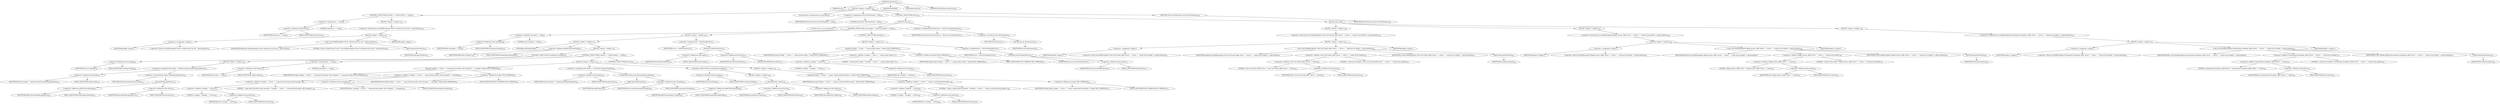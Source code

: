 digraph "getDriver" {  
"503" [label = <(METHOD,getDriver)<SUB>340</SUB>> ]
"46" [label = <(PARAM,this)<SUB>340</SUB>> ]
"504" [label = <(BLOCK,&lt;empty&gt;,&lt;empty&gt;)<SUB>340</SUB>> ]
"505" [label = <(CONTROL_STRUCTURE,if (driver == null),if (driver == null))<SUB>341</SUB>> ]
"506" [label = <(&lt;operator&gt;.equals,driver == null)<SUB>341</SUB>> ]
"507" [label = <(&lt;operator&gt;.fieldAccess,this.driver)<SUB>341</SUB>> ]
"508" [label = <(IDENTIFIER,this,driver == null)<SUB>341</SUB>> ]
"509" [label = <(FIELD_IDENTIFIER,driver,driver)<SUB>341</SUB>> ]
"510" [label = <(LITERAL,null,driver == null)<SUB>341</SUB>> ]
"511" [label = <(BLOCK,&lt;empty&gt;,&lt;empty&gt;)<SUB>341</SUB>> ]
"512" [label = <(&lt;operator&gt;.throw,throw new BuildException(&quot;Driver attribute must be set!&quot;, getLocation());)<SUB>342</SUB>> ]
"513" [label = <(BLOCK,&lt;empty&gt;,&lt;empty&gt;)<SUB>342</SUB>> ]
"514" [label = <(&lt;operator&gt;.assignment,&lt;empty&gt;)> ]
"515" [label = <(IDENTIFIER,$obj8,&lt;empty&gt;)> ]
"516" [label = <(&lt;operator&gt;.alloc,new BuildException(&quot;Driver attribute must be set!&quot;, getLocation()))<SUB>342</SUB>> ]
"517" [label = <(&lt;init&gt;,new BuildException(&quot;Driver attribute must be set!&quot;, getLocation()))<SUB>342</SUB>> ]
"518" [label = <(IDENTIFIER,$obj8,new BuildException(&quot;Driver attribute must be set!&quot;, getLocation()))> ]
"519" [label = <(LITERAL,&quot;Driver attribute must be set!&quot;,new BuildException(&quot;Driver attribute must be set!&quot;, getLocation()))<SUB>342</SUB>> ]
"520" [label = <(getLocation,getLocation())<SUB>342</SUB>> ]
"45" [label = <(IDENTIFIER,this,getLocation())<SUB>342</SUB>> ]
"521" [label = <(IDENTIFIER,$obj8,&lt;empty&gt;)> ]
"522" [label = <(LOCAL,Driver driverInstance: java.sql.Driver)> ]
"523" [label = <(&lt;operator&gt;.assignment,Driver driverInstance = null)<SUB>345</SUB>> ]
"524" [label = <(IDENTIFIER,driverInstance,Driver driverInstance = null)<SUB>345</SUB>> ]
"525" [label = <(LITERAL,null,Driver driverInstance = null)<SUB>345</SUB>> ]
"526" [label = <(CONTROL_STRUCTURE,try,try)<SUB>346</SUB>> ]
"527" [label = <(BLOCK,try,try)<SUB>346</SUB>> ]
"528" [label = <(LOCAL,Class dc: java.lang.Class)> ]
"529" [label = <(CONTROL_STRUCTURE,if (classpath != null),if (classpath != null))<SUB>348</SUB>> ]
"530" [label = <(&lt;operator&gt;.notEquals,classpath != null)<SUB>348</SUB>> ]
"531" [label = <(&lt;operator&gt;.fieldAccess,this.classpath)<SUB>348</SUB>> ]
"532" [label = <(IDENTIFIER,this,classpath != null)<SUB>348</SUB>> ]
"533" [label = <(FIELD_IDENTIFIER,classpath,classpath)<SUB>348</SUB>> ]
"534" [label = <(LITERAL,null,classpath != null)<SUB>348</SUB>> ]
"535" [label = <(BLOCK,&lt;empty&gt;,&lt;empty&gt;)<SUB>348</SUB>> ]
"536" [label = <(BLOCK,&lt;empty&gt;,&lt;empty&gt;)<SUB>355</SUB>> ]
"537" [label = <(MODIFIER,SYNCHRONIZED)> ]
"538" [label = <(&lt;operator&gt;.fieldAccess,JDBCTask.loaderMap)<SUB>355</SUB>> ]
"539" [label = <(IDENTIFIER,JDBCTask,&lt;empty&gt;)<SUB>355</SUB>> ]
"540" [label = <(FIELD_IDENTIFIER,loaderMap,loaderMap)<SUB>355</SUB>> ]
"541" [label = <(BLOCK,&lt;empty&gt;,&lt;empty&gt;)<SUB>355</SUB>> ]
"542" [label = <(CONTROL_STRUCTURE,if (caching),if (caching))<SUB>356</SUB>> ]
"543" [label = <(&lt;operator&gt;.fieldAccess,this.caching)<SUB>356</SUB>> ]
"544" [label = <(IDENTIFIER,this,if (caching))<SUB>356</SUB>> ]
"545" [label = <(FIELD_IDENTIFIER,caching,caching)<SUB>356</SUB>> ]
"546" [label = <(BLOCK,&lt;empty&gt;,&lt;empty&gt;)<SUB>356</SUB>> ]
"547" [label = <(&lt;operator&gt;.assignment,this.loader = (AntClassLoader) loaderMap.get(driver))<SUB>357</SUB>> ]
"548" [label = <(&lt;operator&gt;.fieldAccess,this.loader)<SUB>357</SUB>> ]
"549" [label = <(IDENTIFIER,this,this.loader = (AntClassLoader) loaderMap.get(driver))<SUB>357</SUB>> ]
"550" [label = <(FIELD_IDENTIFIER,loader,loader)<SUB>357</SUB>> ]
"551" [label = <(&lt;operator&gt;.cast,(AntClassLoader) loaderMap.get(driver))<SUB>357</SUB>> ]
"552" [label = <(TYPE_REF,AntClassLoader,AntClassLoader)<SUB>357</SUB>> ]
"553" [label = <(get,loaderMap.get(driver))<SUB>357</SUB>> ]
"554" [label = <(&lt;operator&gt;.fieldAccess,JDBCTask.loaderMap)<SUB>357</SUB>> ]
"555" [label = <(IDENTIFIER,JDBCTask,loaderMap.get(driver))<SUB>357</SUB>> ]
"556" [label = <(FIELD_IDENTIFIER,loaderMap,loaderMap)<SUB>357</SUB>> ]
"557" [label = <(&lt;operator&gt;.fieldAccess,this.driver)<SUB>357</SUB>> ]
"558" [label = <(IDENTIFIER,this,loaderMap.get(driver))<SUB>357</SUB>> ]
"559" [label = <(FIELD_IDENTIFIER,driver,driver)<SUB>357</SUB>> ]
"560" [label = <(CONTROL_STRUCTURE,if (loader == null),if (loader == null))<SUB>359</SUB>> ]
"561" [label = <(&lt;operator&gt;.equals,loader == null)<SUB>359</SUB>> ]
"562" [label = <(&lt;operator&gt;.fieldAccess,this.loader)<SUB>359</SUB>> ]
"563" [label = <(IDENTIFIER,this,loader == null)<SUB>359</SUB>> ]
"564" [label = <(FIELD_IDENTIFIER,loader,loader)<SUB>359</SUB>> ]
"565" [label = <(LITERAL,null,loader == null)<SUB>359</SUB>> ]
"566" [label = <(BLOCK,&lt;empty&gt;,&lt;empty&gt;)<SUB>359</SUB>> ]
"567" [label = <(log,log(&quot;Loading &quot; + driver + &quot; using AntClassLoader with classpath &quot; + classpath, Project.MSG_VERBOSE))<SUB>360</SUB>> ]
"47" [label = <(IDENTIFIER,this,log(&quot;Loading &quot; + driver + &quot; using AntClassLoader with classpath &quot; + classpath, Project.MSG_VERBOSE))<SUB>360</SUB>> ]
"568" [label = <(&lt;operator&gt;.addition,&quot;Loading &quot; + driver + &quot; using AntClassLoader with classpath &quot; + classpath)<SUB>360</SUB>> ]
"569" [label = <(&lt;operator&gt;.addition,&quot;Loading &quot; + driver + &quot; using AntClassLoader with classpath &quot;)<SUB>360</SUB>> ]
"570" [label = <(&lt;operator&gt;.addition,&quot;Loading &quot; + driver)<SUB>360</SUB>> ]
"571" [label = <(LITERAL,&quot;Loading &quot;,&quot;Loading &quot; + driver)<SUB>360</SUB>> ]
"572" [label = <(&lt;operator&gt;.fieldAccess,this.driver)<SUB>360</SUB>> ]
"573" [label = <(IDENTIFIER,this,&quot;Loading &quot; + driver)<SUB>360</SUB>> ]
"574" [label = <(FIELD_IDENTIFIER,driver,driver)<SUB>360</SUB>> ]
"575" [label = <(LITERAL,&quot; using AntClassLoader with classpath &quot;,&quot;Loading &quot; + driver + &quot; using AntClassLoader with classpath &quot;)<SUB>361</SUB>> ]
"576" [label = <(&lt;operator&gt;.fieldAccess,this.classpath)<SUB>362</SUB>> ]
"577" [label = <(IDENTIFIER,this,&quot;Loading &quot; + driver + &quot; using AntClassLoader with classpath &quot; + classpath)<SUB>362</SUB>> ]
"578" [label = <(FIELD_IDENTIFIER,classpath,classpath)<SUB>362</SUB>> ]
"579" [label = <(&lt;operator&gt;.fieldAccess,Project.MSG_VERBOSE)<SUB>362</SUB>> ]
"580" [label = <(IDENTIFIER,Project,log(&quot;Loading &quot; + driver + &quot; using AntClassLoader with classpath &quot; + classpath, Project.MSG_VERBOSE))<SUB>362</SUB>> ]
"581" [label = <(FIELD_IDENTIFIER,MSG_VERBOSE,MSG_VERBOSE)<SUB>362</SUB>> ]
"582" [label = <(&lt;operator&gt;.assignment,this.loader = createClassLoader(classpath))<SUB>363</SUB>> ]
"583" [label = <(&lt;operator&gt;.fieldAccess,this.loader)<SUB>363</SUB>> ]
"584" [label = <(IDENTIFIER,this,this.loader = createClassLoader(classpath))<SUB>363</SUB>> ]
"585" [label = <(FIELD_IDENTIFIER,loader,loader)<SUB>363</SUB>> ]
"586" [label = <(createClassLoader,createClassLoader(classpath))<SUB>363</SUB>> ]
"587" [label = <(getProject,getProject())<SUB>363</SUB>> ]
"48" [label = <(IDENTIFIER,this,getProject())<SUB>363</SUB>> ]
"588" [label = <(&lt;operator&gt;.fieldAccess,this.classpath)<SUB>363</SUB>> ]
"589" [label = <(IDENTIFIER,this,createClassLoader(classpath))<SUB>363</SUB>> ]
"590" [label = <(FIELD_IDENTIFIER,classpath,classpath)<SUB>363</SUB>> ]
"591" [label = <(CONTROL_STRUCTURE,if (caching),if (caching))<SUB>364</SUB>> ]
"592" [label = <(&lt;operator&gt;.fieldAccess,this.caching)<SUB>364</SUB>> ]
"593" [label = <(IDENTIFIER,this,if (caching))<SUB>364</SUB>> ]
"594" [label = <(FIELD_IDENTIFIER,caching,caching)<SUB>364</SUB>> ]
"595" [label = <(BLOCK,&lt;empty&gt;,&lt;empty&gt;)<SUB>364</SUB>> ]
"596" [label = <(put,put(driver, loader))<SUB>365</SUB>> ]
"597" [label = <(&lt;operator&gt;.fieldAccess,JDBCTask.loaderMap)<SUB>365</SUB>> ]
"598" [label = <(IDENTIFIER,JDBCTask,put(driver, loader))<SUB>365</SUB>> ]
"599" [label = <(FIELD_IDENTIFIER,loaderMap,loaderMap)<SUB>365</SUB>> ]
"600" [label = <(&lt;operator&gt;.fieldAccess,this.driver)<SUB>365</SUB>> ]
"601" [label = <(IDENTIFIER,this,put(driver, loader))<SUB>365</SUB>> ]
"602" [label = <(FIELD_IDENTIFIER,driver,driver)<SUB>365</SUB>> ]
"603" [label = <(&lt;operator&gt;.fieldAccess,this.loader)<SUB>365</SUB>> ]
"604" [label = <(IDENTIFIER,this,put(driver, loader))<SUB>365</SUB>> ]
"605" [label = <(FIELD_IDENTIFIER,loader,loader)<SUB>365</SUB>> ]
"606" [label = <(CONTROL_STRUCTURE,else,else)<SUB>367</SUB>> ]
"607" [label = <(BLOCK,&lt;empty&gt;,&lt;empty&gt;)<SUB>367</SUB>> ]
"608" [label = <(log,log(&quot;Loading &quot; + driver + &quot; using a cached AntClassLoader.&quot;, Project.MSG_VERBOSE))<SUB>368</SUB>> ]
"49" [label = <(IDENTIFIER,this,log(&quot;Loading &quot; + driver + &quot; using a cached AntClassLoader.&quot;, Project.MSG_VERBOSE))<SUB>368</SUB>> ]
"609" [label = <(&lt;operator&gt;.addition,&quot;Loading &quot; + driver + &quot; using a cached AntClassLoader.&quot;)<SUB>368</SUB>> ]
"610" [label = <(&lt;operator&gt;.addition,&quot;Loading &quot; + driver)<SUB>368</SUB>> ]
"611" [label = <(LITERAL,&quot;Loading &quot;,&quot;Loading &quot; + driver)<SUB>368</SUB>> ]
"612" [label = <(&lt;operator&gt;.fieldAccess,this.driver)<SUB>368</SUB>> ]
"613" [label = <(IDENTIFIER,this,&quot;Loading &quot; + driver)<SUB>368</SUB>> ]
"614" [label = <(FIELD_IDENTIFIER,driver,driver)<SUB>368</SUB>> ]
"615" [label = <(LITERAL,&quot; using a cached AntClassLoader.&quot;,&quot;Loading &quot; + driver + &quot; using a cached AntClassLoader.&quot;)<SUB>369</SUB>> ]
"616" [label = <(&lt;operator&gt;.fieldAccess,Project.MSG_VERBOSE)<SUB>370</SUB>> ]
"617" [label = <(IDENTIFIER,Project,log(&quot;Loading &quot; + driver + &quot; using a cached AntClassLoader.&quot;, Project.MSG_VERBOSE))<SUB>370</SUB>> ]
"618" [label = <(FIELD_IDENTIFIER,MSG_VERBOSE,MSG_VERBOSE)<SUB>370</SUB>> ]
"619" [label = <(&lt;operator&gt;.assignment,dc = loadClass(driver))<SUB>373</SUB>> ]
"620" [label = <(IDENTIFIER,dc,dc = loadClass(driver))<SUB>373</SUB>> ]
"621" [label = <(loadClass,loadClass(driver))<SUB>373</SUB>> ]
"622" [label = <(&lt;operator&gt;.fieldAccess,this.loader)<SUB>373</SUB>> ]
"623" [label = <(IDENTIFIER,this,loadClass(driver))<SUB>373</SUB>> ]
"624" [label = <(FIELD_IDENTIFIER,loader,loader)<SUB>373</SUB>> ]
"625" [label = <(&lt;operator&gt;.fieldAccess,this.driver)<SUB>373</SUB>> ]
"626" [label = <(IDENTIFIER,this,loadClass(driver))<SUB>373</SUB>> ]
"627" [label = <(FIELD_IDENTIFIER,driver,driver)<SUB>373</SUB>> ]
"628" [label = <(CONTROL_STRUCTURE,else,else)<SUB>374</SUB>> ]
"629" [label = <(BLOCK,&lt;empty&gt;,&lt;empty&gt;)<SUB>374</SUB>> ]
"630" [label = <(log,log(&quot;Loading &quot; + driver + &quot; using system loader.&quot;, Project.MSG_VERBOSE))<SUB>375</SUB>> ]
"50" [label = <(IDENTIFIER,this,log(&quot;Loading &quot; + driver + &quot; using system loader.&quot;, Project.MSG_VERBOSE))<SUB>375</SUB>> ]
"631" [label = <(&lt;operator&gt;.addition,&quot;Loading &quot; + driver + &quot; using system loader.&quot;)<SUB>375</SUB>> ]
"632" [label = <(&lt;operator&gt;.addition,&quot;Loading &quot; + driver)<SUB>375</SUB>> ]
"633" [label = <(LITERAL,&quot;Loading &quot;,&quot;Loading &quot; + driver)<SUB>375</SUB>> ]
"634" [label = <(&lt;operator&gt;.fieldAccess,this.driver)<SUB>375</SUB>> ]
"635" [label = <(IDENTIFIER,this,&quot;Loading &quot; + driver)<SUB>375</SUB>> ]
"636" [label = <(FIELD_IDENTIFIER,driver,driver)<SUB>375</SUB>> ]
"637" [label = <(LITERAL,&quot; using system loader.&quot;,&quot;Loading &quot; + driver + &quot; using system loader.&quot;)<SUB>375</SUB>> ]
"638" [label = <(&lt;operator&gt;.fieldAccess,Project.MSG_VERBOSE)<SUB>376</SUB>> ]
"639" [label = <(IDENTIFIER,Project,log(&quot;Loading &quot; + driver + &quot; using system loader.&quot;, Project.MSG_VERBOSE))<SUB>376</SUB>> ]
"640" [label = <(FIELD_IDENTIFIER,MSG_VERBOSE,MSG_VERBOSE)<SUB>376</SUB>> ]
"641" [label = <(&lt;operator&gt;.assignment,dc = Class.forName(driver))<SUB>377</SUB>> ]
"642" [label = <(IDENTIFIER,dc,dc = Class.forName(driver))<SUB>377</SUB>> ]
"643" [label = <(forName,Class.forName(driver))<SUB>377</SUB>> ]
"644" [label = <(IDENTIFIER,Class,Class.forName(driver))<SUB>377</SUB>> ]
"645" [label = <(&lt;operator&gt;.fieldAccess,this.driver)<SUB>377</SUB>> ]
"646" [label = <(IDENTIFIER,this,Class.forName(driver))<SUB>377</SUB>> ]
"647" [label = <(FIELD_IDENTIFIER,driver,driver)<SUB>377</SUB>> ]
"648" [label = <(&lt;operator&gt;.assignment,driverInstance = (Driver) dc.newInstance())<SUB>379</SUB>> ]
"649" [label = <(IDENTIFIER,driverInstance,driverInstance = (Driver) dc.newInstance())<SUB>379</SUB>> ]
"650" [label = <(&lt;operator&gt;.cast,(Driver) dc.newInstance())<SUB>379</SUB>> ]
"651" [label = <(TYPE_REF,Driver,Driver)<SUB>379</SUB>> ]
"652" [label = <(newInstance,dc.newInstance())<SUB>379</SUB>> ]
"653" [label = <(IDENTIFIER,dc,dc.newInstance())<SUB>379</SUB>> ]
"654" [label = <(BLOCK,catch,catch)> ]
"655" [label = <(BLOCK,&lt;empty&gt;,&lt;empty&gt;)<SUB>380</SUB>> ]
"656" [label = <(&lt;operator&gt;.throw,throw new BuildException(&quot;Class Not Found: JDBC driver &quot; + driver + &quot; could not be loaded&quot;, e, getLocation());)<SUB>381</SUB>> ]
"657" [label = <(BLOCK,&lt;empty&gt;,&lt;empty&gt;)<SUB>381</SUB>> ]
"658" [label = <(&lt;operator&gt;.assignment,&lt;empty&gt;)> ]
"659" [label = <(IDENTIFIER,$obj9,&lt;empty&gt;)> ]
"660" [label = <(&lt;operator&gt;.alloc,new BuildException(&quot;Class Not Found: JDBC driver &quot; + driver + &quot; could not be loaded&quot;, e, getLocation()))<SUB>381</SUB>> ]
"661" [label = <(&lt;init&gt;,new BuildException(&quot;Class Not Found: JDBC driver &quot; + driver + &quot; could not be loaded&quot;, e, getLocation()))<SUB>381</SUB>> ]
"662" [label = <(IDENTIFIER,$obj9,new BuildException(&quot;Class Not Found: JDBC driver &quot; + driver + &quot; could not be loaded&quot;, e, getLocation()))> ]
"663" [label = <(&lt;operator&gt;.addition,&quot;Class Not Found: JDBC driver &quot; + driver + &quot; could not be loaded&quot;)<SUB>382</SUB>> ]
"664" [label = <(&lt;operator&gt;.addition,&quot;Class Not Found: JDBC driver &quot; + driver)<SUB>382</SUB>> ]
"665" [label = <(LITERAL,&quot;Class Not Found: JDBC driver &quot;,&quot;Class Not Found: JDBC driver &quot; + driver)<SUB>382</SUB>> ]
"666" [label = <(&lt;operator&gt;.fieldAccess,this.driver)<SUB>382</SUB>> ]
"667" [label = <(IDENTIFIER,this,&quot;Class Not Found: JDBC driver &quot; + driver)<SUB>382</SUB>> ]
"668" [label = <(FIELD_IDENTIFIER,driver,driver)<SUB>382</SUB>> ]
"669" [label = <(LITERAL,&quot; could not be loaded&quot;,&quot;Class Not Found: JDBC driver &quot; + driver + &quot; could not be loaded&quot;)<SUB>382</SUB>> ]
"670" [label = <(IDENTIFIER,e,new BuildException(&quot;Class Not Found: JDBC driver &quot; + driver + &quot; could not be loaded&quot;, e, getLocation()))<SUB>383</SUB>> ]
"671" [label = <(getLocation,getLocation())<SUB>384</SUB>> ]
"51" [label = <(IDENTIFIER,this,getLocation())<SUB>384</SUB>> ]
"672" [label = <(IDENTIFIER,$obj9,&lt;empty&gt;)> ]
"673" [label = <(BLOCK,&lt;empty&gt;,&lt;empty&gt;)<SUB>385</SUB>> ]
"674" [label = <(&lt;operator&gt;.throw,throw new BuildException(&quot;Illegal Access: JDBC driver &quot; + driver + &quot; could not be loaded&quot;, e, getLocation());)<SUB>386</SUB>> ]
"675" [label = <(BLOCK,&lt;empty&gt;,&lt;empty&gt;)<SUB>386</SUB>> ]
"676" [label = <(&lt;operator&gt;.assignment,&lt;empty&gt;)> ]
"677" [label = <(IDENTIFIER,$obj10,&lt;empty&gt;)> ]
"678" [label = <(&lt;operator&gt;.alloc,new BuildException(&quot;Illegal Access: JDBC driver &quot; + driver + &quot; could not be loaded&quot;, e, getLocation()))<SUB>386</SUB>> ]
"679" [label = <(&lt;init&gt;,new BuildException(&quot;Illegal Access: JDBC driver &quot; + driver + &quot; could not be loaded&quot;, e, getLocation()))<SUB>386</SUB>> ]
"680" [label = <(IDENTIFIER,$obj10,new BuildException(&quot;Illegal Access: JDBC driver &quot; + driver + &quot; could not be loaded&quot;, e, getLocation()))> ]
"681" [label = <(&lt;operator&gt;.addition,&quot;Illegal Access: JDBC driver &quot; + driver + &quot; could not be loaded&quot;)<SUB>387</SUB>> ]
"682" [label = <(&lt;operator&gt;.addition,&quot;Illegal Access: JDBC driver &quot; + driver)<SUB>387</SUB>> ]
"683" [label = <(LITERAL,&quot;Illegal Access: JDBC driver &quot;,&quot;Illegal Access: JDBC driver &quot; + driver)<SUB>387</SUB>> ]
"684" [label = <(&lt;operator&gt;.fieldAccess,this.driver)<SUB>387</SUB>> ]
"685" [label = <(IDENTIFIER,this,&quot;Illegal Access: JDBC driver &quot; + driver)<SUB>387</SUB>> ]
"686" [label = <(FIELD_IDENTIFIER,driver,driver)<SUB>387</SUB>> ]
"687" [label = <(LITERAL,&quot; could not be loaded&quot;,&quot;Illegal Access: JDBC driver &quot; + driver + &quot; could not be loaded&quot;)<SUB>387</SUB>> ]
"688" [label = <(IDENTIFIER,e,new BuildException(&quot;Illegal Access: JDBC driver &quot; + driver + &quot; could not be loaded&quot;, e, getLocation()))<SUB>388</SUB>> ]
"689" [label = <(getLocation,getLocation())<SUB>389</SUB>> ]
"52" [label = <(IDENTIFIER,this,getLocation())<SUB>389</SUB>> ]
"690" [label = <(IDENTIFIER,$obj10,&lt;empty&gt;)> ]
"691" [label = <(BLOCK,&lt;empty&gt;,&lt;empty&gt;)<SUB>390</SUB>> ]
"692" [label = <(&lt;operator&gt;.throw,throw new BuildException(&quot;Instantiation Exception: JDBC driver &quot; + driver + &quot; could not be loaded&quot;, e, getLocation());)<SUB>391</SUB>> ]
"693" [label = <(BLOCK,&lt;empty&gt;,&lt;empty&gt;)<SUB>391</SUB>> ]
"694" [label = <(&lt;operator&gt;.assignment,&lt;empty&gt;)> ]
"695" [label = <(IDENTIFIER,$obj11,&lt;empty&gt;)> ]
"696" [label = <(&lt;operator&gt;.alloc,new BuildException(&quot;Instantiation Exception: JDBC driver &quot; + driver + &quot; could not be loaded&quot;, e, getLocation()))<SUB>391</SUB>> ]
"697" [label = <(&lt;init&gt;,new BuildException(&quot;Instantiation Exception: JDBC driver &quot; + driver + &quot; could not be loaded&quot;, e, getLocation()))<SUB>391</SUB>> ]
"698" [label = <(IDENTIFIER,$obj11,new BuildException(&quot;Instantiation Exception: JDBC driver &quot; + driver + &quot; could not be loaded&quot;, e, getLocation()))> ]
"699" [label = <(&lt;operator&gt;.addition,&quot;Instantiation Exception: JDBC driver &quot; + driver + &quot; could not be loaded&quot;)<SUB>392</SUB>> ]
"700" [label = <(&lt;operator&gt;.addition,&quot;Instantiation Exception: JDBC driver &quot; + driver)<SUB>392</SUB>> ]
"701" [label = <(LITERAL,&quot;Instantiation Exception: JDBC driver &quot;,&quot;Instantiation Exception: JDBC driver &quot; + driver)<SUB>392</SUB>> ]
"702" [label = <(&lt;operator&gt;.fieldAccess,this.driver)<SUB>392</SUB>> ]
"703" [label = <(IDENTIFIER,this,&quot;Instantiation Exception: JDBC driver &quot; + driver)<SUB>392</SUB>> ]
"704" [label = <(FIELD_IDENTIFIER,driver,driver)<SUB>392</SUB>> ]
"705" [label = <(LITERAL,&quot; could not be loaded&quot;,&quot;Instantiation Exception: JDBC driver &quot; + driver + &quot; could not be loaded&quot;)<SUB>392</SUB>> ]
"706" [label = <(IDENTIFIER,e,new BuildException(&quot;Instantiation Exception: JDBC driver &quot; + driver + &quot; could not be loaded&quot;, e, getLocation()))<SUB>393</SUB>> ]
"707" [label = <(getLocation,getLocation())<SUB>394</SUB>> ]
"53" [label = <(IDENTIFIER,this,getLocation())<SUB>394</SUB>> ]
"708" [label = <(IDENTIFIER,$obj11,&lt;empty&gt;)> ]
"709" [label = <(RETURN,return driverInstance;,return driverInstance;)<SUB>396</SUB>> ]
"710" [label = <(IDENTIFIER,driverInstance,return driverInstance;)<SUB>396</SUB>> ]
"711" [label = <(MODIFIER,PRIVATE)> ]
"712" [label = <(MODIFIER,VIRTUAL)> ]
"713" [label = <(METHOD_RETURN,java.sql.Driver)<SUB>340</SUB>> ]
  "503" -> "46" 
  "503" -> "504" 
  "503" -> "711" 
  "503" -> "712" 
  "503" -> "713" 
  "504" -> "505" 
  "504" -> "522" 
  "504" -> "523" 
  "504" -> "526" 
  "504" -> "709" 
  "505" -> "506" 
  "505" -> "511" 
  "506" -> "507" 
  "506" -> "510" 
  "507" -> "508" 
  "507" -> "509" 
  "511" -> "512" 
  "512" -> "513" 
  "513" -> "514" 
  "513" -> "517" 
  "513" -> "521" 
  "514" -> "515" 
  "514" -> "516" 
  "517" -> "518" 
  "517" -> "519" 
  "517" -> "520" 
  "520" -> "45" 
  "523" -> "524" 
  "523" -> "525" 
  "526" -> "527" 
  "526" -> "654" 
  "527" -> "528" 
  "527" -> "529" 
  "527" -> "648" 
  "529" -> "530" 
  "529" -> "535" 
  "529" -> "628" 
  "530" -> "531" 
  "530" -> "534" 
  "531" -> "532" 
  "531" -> "533" 
  "535" -> "536" 
  "535" -> "619" 
  "536" -> "537" 
  "536" -> "538" 
  "536" -> "541" 
  "538" -> "539" 
  "538" -> "540" 
  "541" -> "542" 
  "541" -> "560" 
  "542" -> "543" 
  "542" -> "546" 
  "543" -> "544" 
  "543" -> "545" 
  "546" -> "547" 
  "547" -> "548" 
  "547" -> "551" 
  "548" -> "549" 
  "548" -> "550" 
  "551" -> "552" 
  "551" -> "553" 
  "553" -> "554" 
  "553" -> "557" 
  "554" -> "555" 
  "554" -> "556" 
  "557" -> "558" 
  "557" -> "559" 
  "560" -> "561" 
  "560" -> "566" 
  "560" -> "606" 
  "561" -> "562" 
  "561" -> "565" 
  "562" -> "563" 
  "562" -> "564" 
  "566" -> "567" 
  "566" -> "582" 
  "566" -> "591" 
  "567" -> "47" 
  "567" -> "568" 
  "567" -> "579" 
  "568" -> "569" 
  "568" -> "576" 
  "569" -> "570" 
  "569" -> "575" 
  "570" -> "571" 
  "570" -> "572" 
  "572" -> "573" 
  "572" -> "574" 
  "576" -> "577" 
  "576" -> "578" 
  "579" -> "580" 
  "579" -> "581" 
  "582" -> "583" 
  "582" -> "586" 
  "583" -> "584" 
  "583" -> "585" 
  "586" -> "587" 
  "586" -> "588" 
  "587" -> "48" 
  "588" -> "589" 
  "588" -> "590" 
  "591" -> "592" 
  "591" -> "595" 
  "592" -> "593" 
  "592" -> "594" 
  "595" -> "596" 
  "596" -> "597" 
  "596" -> "600" 
  "596" -> "603" 
  "597" -> "598" 
  "597" -> "599" 
  "600" -> "601" 
  "600" -> "602" 
  "603" -> "604" 
  "603" -> "605" 
  "606" -> "607" 
  "607" -> "608" 
  "608" -> "49" 
  "608" -> "609" 
  "608" -> "616" 
  "609" -> "610" 
  "609" -> "615" 
  "610" -> "611" 
  "610" -> "612" 
  "612" -> "613" 
  "612" -> "614" 
  "616" -> "617" 
  "616" -> "618" 
  "619" -> "620" 
  "619" -> "621" 
  "621" -> "622" 
  "621" -> "625" 
  "622" -> "623" 
  "622" -> "624" 
  "625" -> "626" 
  "625" -> "627" 
  "628" -> "629" 
  "629" -> "630" 
  "629" -> "641" 
  "630" -> "50" 
  "630" -> "631" 
  "630" -> "638" 
  "631" -> "632" 
  "631" -> "637" 
  "632" -> "633" 
  "632" -> "634" 
  "634" -> "635" 
  "634" -> "636" 
  "638" -> "639" 
  "638" -> "640" 
  "641" -> "642" 
  "641" -> "643" 
  "643" -> "644" 
  "643" -> "645" 
  "645" -> "646" 
  "645" -> "647" 
  "648" -> "649" 
  "648" -> "650" 
  "650" -> "651" 
  "650" -> "652" 
  "652" -> "653" 
  "654" -> "655" 
  "654" -> "673" 
  "654" -> "691" 
  "655" -> "656" 
  "656" -> "657" 
  "657" -> "658" 
  "657" -> "661" 
  "657" -> "672" 
  "658" -> "659" 
  "658" -> "660" 
  "661" -> "662" 
  "661" -> "663" 
  "661" -> "670" 
  "661" -> "671" 
  "663" -> "664" 
  "663" -> "669" 
  "664" -> "665" 
  "664" -> "666" 
  "666" -> "667" 
  "666" -> "668" 
  "671" -> "51" 
  "673" -> "674" 
  "674" -> "675" 
  "675" -> "676" 
  "675" -> "679" 
  "675" -> "690" 
  "676" -> "677" 
  "676" -> "678" 
  "679" -> "680" 
  "679" -> "681" 
  "679" -> "688" 
  "679" -> "689" 
  "681" -> "682" 
  "681" -> "687" 
  "682" -> "683" 
  "682" -> "684" 
  "684" -> "685" 
  "684" -> "686" 
  "689" -> "52" 
  "691" -> "692" 
  "692" -> "693" 
  "693" -> "694" 
  "693" -> "697" 
  "693" -> "708" 
  "694" -> "695" 
  "694" -> "696" 
  "697" -> "698" 
  "697" -> "699" 
  "697" -> "706" 
  "697" -> "707" 
  "699" -> "700" 
  "699" -> "705" 
  "700" -> "701" 
  "700" -> "702" 
  "702" -> "703" 
  "702" -> "704" 
  "707" -> "53" 
  "709" -> "710" 
}
